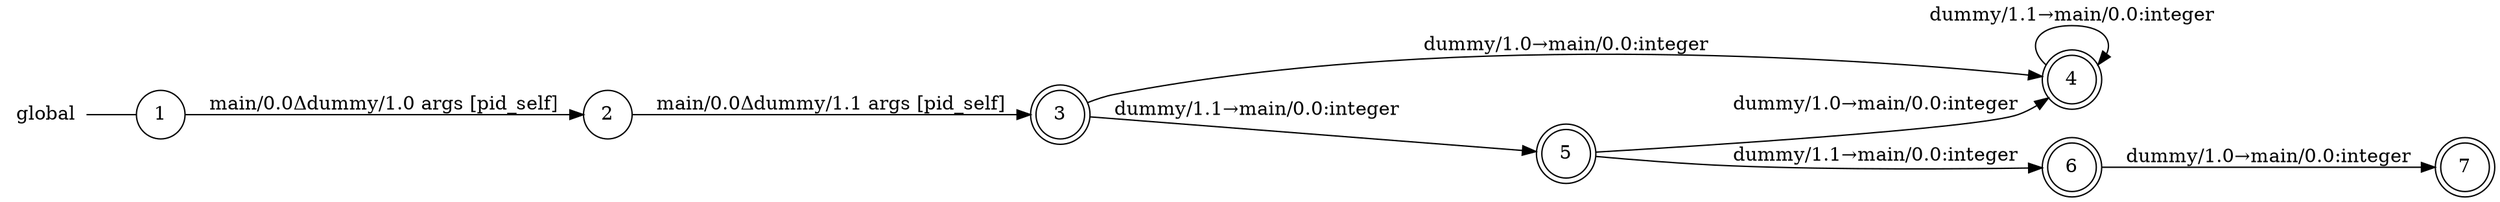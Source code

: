 digraph global {
	rankdir="LR";
	n_0 [label="global", shape="plaintext"];
	n_1 [id="1", shape=circle, label="1"];
	n_0 -> n_1 [arrowhead=none];
	n_2 [id="7", shape=doublecircle, label="7"];
	n_3 [id="4", shape=doublecircle, label="4"];
	n_4 [id="6", shape=doublecircle, label="6"];
	n_5 [id="3", shape=doublecircle, label="3"];
	n_6 [id="2", shape=circle, label="2"];
	n_7 [id="5", shape=doublecircle, label="5"];

	n_6 -> n_5 [id="[$e|1]", label="main/0.0Δdummy/1.1 args [pid_self]"];
	n_7 -> n_4 [id="[$e|6]", label="dummy/1.1→main/0.0:integer"];
	n_7 -> n_3 [id="[$e|5]", label="dummy/1.0→main/0.0:integer"];
	n_5 -> n_3 [id="[$e|2]", label="dummy/1.0→main/0.0:integer"];
	n_4 -> n_2 [id="[$e|7]", label="dummy/1.0→main/0.0:integer"];
	n_1 -> n_6 [id="[$e|0]", label="main/0.0Δdummy/1.0 args [pid_self]"];
	n_3 -> n_3 [id="[$e|4]", label="dummy/1.1→main/0.0:integer"];
	n_5 -> n_7 [id="[$e|3]", label="dummy/1.1→main/0.0:integer"];
}
